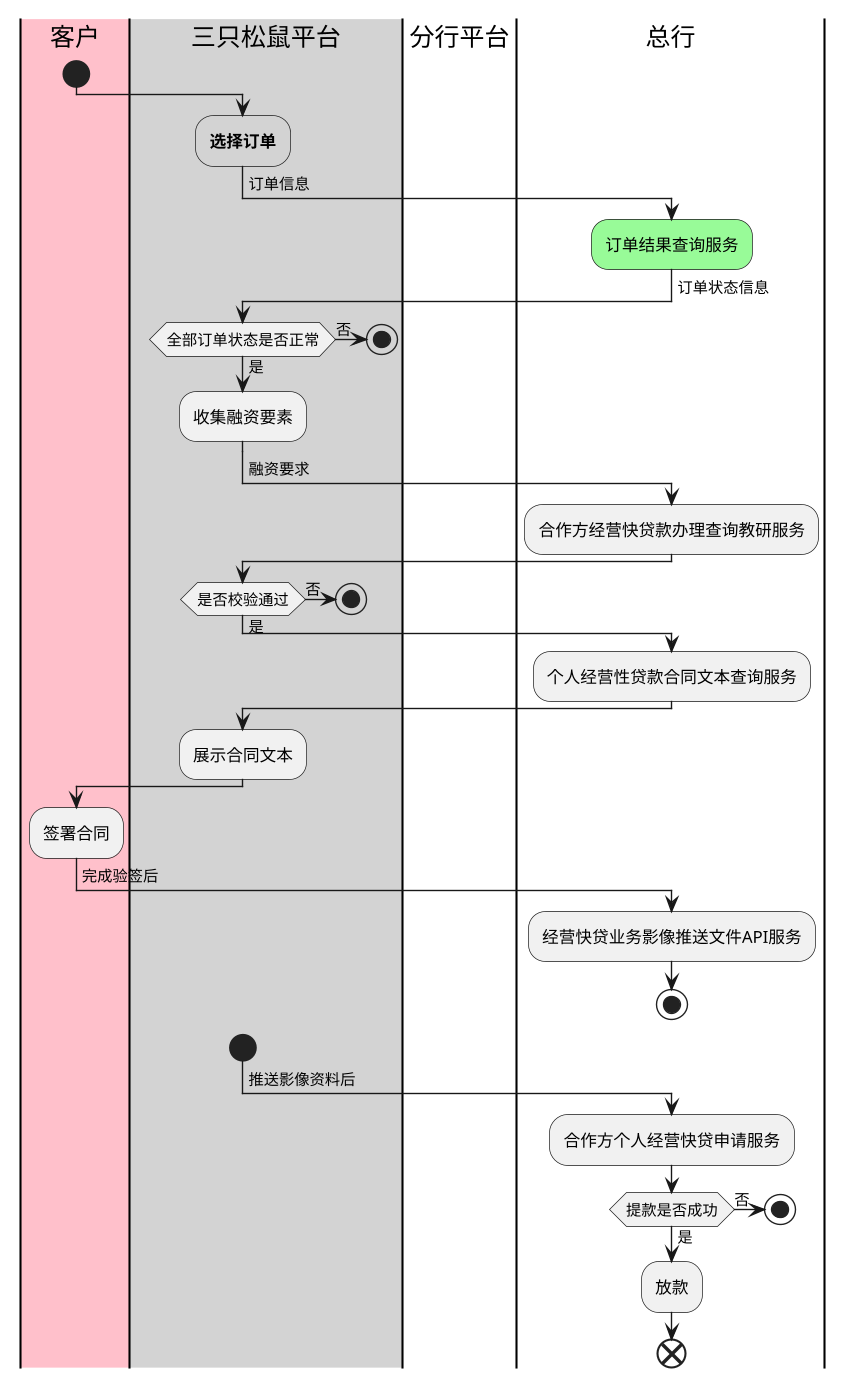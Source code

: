 @startuml
|#pink|客户|
scale 850 width
start

|#lightgray|三只松鼠平台|
#lightgray:**选择订单**;

|分行平台|

|总行|
-> 订单信息;
 #palegreen:订单结果查询服务;

|三只松鼠平台|
-> 订单状态信息;
if(全部订单状态是否正常) then (否)
    stop
else (是)
    :收集融资要素;
endif


|总行|
-> 融资要求;
:合作方经营快贷款办理查询教研服务;


|三只松鼠平台|
if(是否校验通过) then (否)
    stop;
else (是)

|总行|
:个人经营性贷款合同文本查询服务;
endif

|三只松鼠平台|
:展示合同文本;

|客户|
:签署合同;

|总行|
-> 完成验签后;
:经营快贷业务影像推送文件API服务;
stop

|三只松鼠平台|
start

|总行|
-> 推送影像资料后;
:合作方个人经营快贷申请服务;
if(提款是否成功) then (是)
    :放款;
else (否)
    stop
endif;
end;

@enduml
